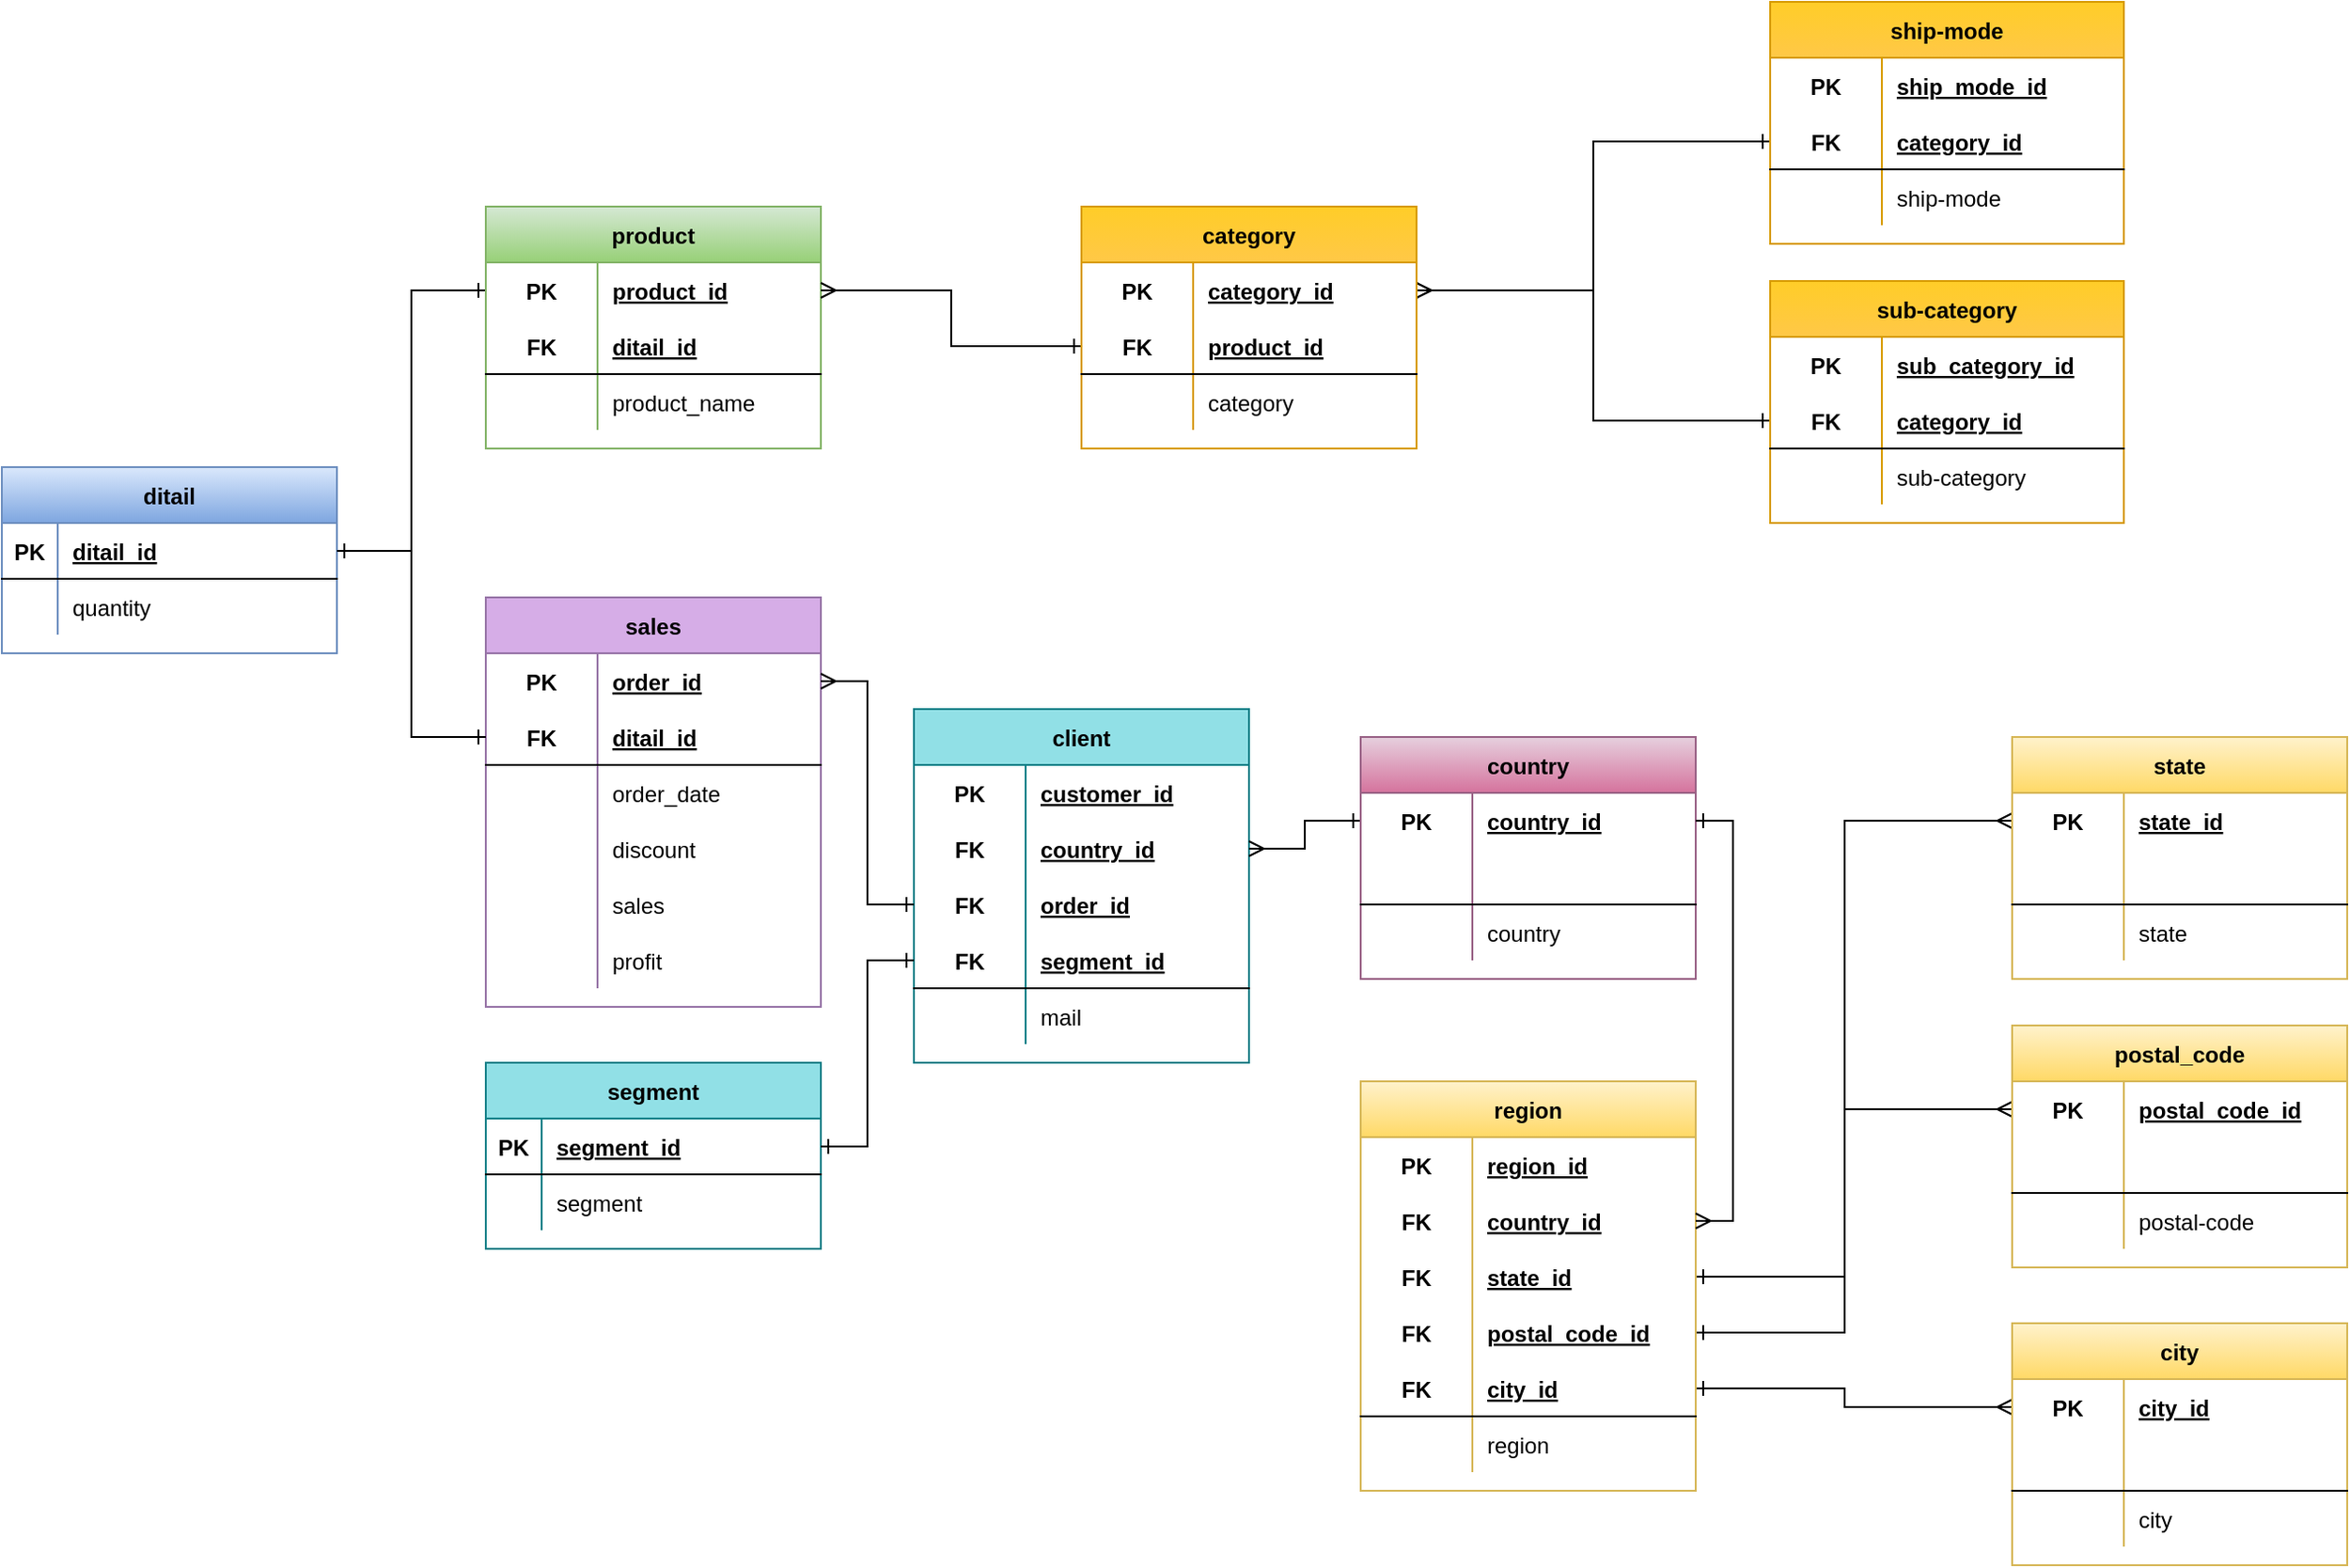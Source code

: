 <mxfile version="20.3.0" type="google"><diagram id="mIzn72QSFB-I_DEP1ll_" name="Diagrama Entidad-Relación - Final - Lucas Márquez"><mxGraphModel grid="1" page="1" gridSize="10" guides="1" tooltips="1" connect="1" arrows="1" fold="1" pageScale="1" pageWidth="827" pageHeight="1169" math="0" shadow="0"><root><mxCell id="0"/><mxCell id="1" parent="0"/><mxCell id="VU_tt0zj8PgSBgcjSAFi-6" value="sales" style="shape=table;startSize=30;container=1;collapsible=1;childLayout=tableLayout;fixedRows=1;rowLines=0;fontStyle=1;align=center;resizeLast=1;fillColor=#D6ADE7;strokeColor=#9673a6;" vertex="1" parent="1"><mxGeometry x="270" y="320" width="180" height="220" as="geometry"/></mxCell><mxCell id="VU_tt0zj8PgSBgcjSAFi-7" value="" style="shape=tableRow;horizontal=0;startSize=0;swimlaneHead=0;swimlaneBody=0;fillColor=none;collapsible=0;dropTarget=0;points=[[0,0.5],[1,0.5]];portConstraint=eastwest;top=0;left=0;right=0;bottom=0;" vertex="1" parent="VU_tt0zj8PgSBgcjSAFi-6"><mxGeometry y="30" width="180" height="30" as="geometry"/></mxCell><mxCell id="VU_tt0zj8PgSBgcjSAFi-8" value="PK" style="shape=partialRectangle;connectable=0;fillColor=none;top=0;left=0;bottom=0;right=0;fontStyle=1;overflow=hidden;" vertex="1" parent="VU_tt0zj8PgSBgcjSAFi-7"><mxGeometry width="60" height="30" as="geometry"><mxRectangle width="60" height="30" as="alternateBounds"/></mxGeometry></mxCell><mxCell id="VU_tt0zj8PgSBgcjSAFi-9" value="order_id" style="shape=partialRectangle;connectable=0;fillColor=none;top=0;left=0;bottom=0;right=0;align=left;spacingLeft=6;fontStyle=5;overflow=hidden;" vertex="1" parent="VU_tt0zj8PgSBgcjSAFi-7"><mxGeometry x="60" width="120" height="30" as="geometry"><mxRectangle width="120" height="30" as="alternateBounds"/></mxGeometry></mxCell><mxCell id="VU_tt0zj8PgSBgcjSAFi-10" value="" style="shape=tableRow;horizontal=0;startSize=0;swimlaneHead=0;swimlaneBody=0;fillColor=none;collapsible=0;dropTarget=0;points=[[0,0.5],[1,0.5]];portConstraint=eastwest;top=0;left=0;right=0;bottom=1;" vertex="1" parent="VU_tt0zj8PgSBgcjSAFi-6"><mxGeometry y="60" width="180" height="30" as="geometry"/></mxCell><mxCell id="VU_tt0zj8PgSBgcjSAFi-11" value="FK" style="shape=partialRectangle;connectable=0;fillColor=none;top=0;left=0;bottom=0;right=0;fontStyle=1;overflow=hidden;" vertex="1" parent="VU_tt0zj8PgSBgcjSAFi-10"><mxGeometry width="60" height="30" as="geometry"><mxRectangle width="60" height="30" as="alternateBounds"/></mxGeometry></mxCell><mxCell id="VU_tt0zj8PgSBgcjSAFi-12" value="ditail_id" style="shape=partialRectangle;connectable=0;fillColor=none;top=0;left=0;bottom=0;right=0;align=left;spacingLeft=6;fontStyle=5;overflow=hidden;" vertex="1" parent="VU_tt0zj8PgSBgcjSAFi-10"><mxGeometry x="60" width="120" height="30" as="geometry"><mxRectangle width="120" height="30" as="alternateBounds"/></mxGeometry></mxCell><mxCell id="VU_tt0zj8PgSBgcjSAFi-13" value="" style="shape=tableRow;horizontal=0;startSize=0;swimlaneHead=0;swimlaneBody=0;fillColor=none;collapsible=0;dropTarget=0;points=[[0,0.5],[1,0.5]];portConstraint=eastwest;top=0;left=0;right=0;bottom=0;" vertex="1" parent="VU_tt0zj8PgSBgcjSAFi-6"><mxGeometry y="90" width="180" height="30" as="geometry"/></mxCell><mxCell id="VU_tt0zj8PgSBgcjSAFi-14" value="" style="shape=partialRectangle;connectable=0;fillColor=none;top=0;left=0;bottom=0;right=0;editable=1;overflow=hidden;" vertex="1" parent="VU_tt0zj8PgSBgcjSAFi-13"><mxGeometry width="60" height="30" as="geometry"><mxRectangle width="60" height="30" as="alternateBounds"/></mxGeometry></mxCell><mxCell id="VU_tt0zj8PgSBgcjSAFi-15" value="order_date" style="shape=partialRectangle;connectable=0;fillColor=none;top=0;left=0;bottom=0;right=0;align=left;spacingLeft=6;overflow=hidden;" vertex="1" parent="VU_tt0zj8PgSBgcjSAFi-13"><mxGeometry x="60" width="120" height="30" as="geometry"><mxRectangle width="120" height="30" as="alternateBounds"/></mxGeometry></mxCell><mxCell id="VU_tt0zj8PgSBgcjSAFi-16" value="" style="shape=tableRow;horizontal=0;startSize=0;swimlaneHead=0;swimlaneBody=0;fillColor=none;collapsible=0;dropTarget=0;points=[[0,0.5],[1,0.5]];portConstraint=eastwest;top=0;left=0;right=0;bottom=0;" vertex="1" parent="VU_tt0zj8PgSBgcjSAFi-6"><mxGeometry y="120" width="180" height="30" as="geometry"/></mxCell><mxCell id="VU_tt0zj8PgSBgcjSAFi-17" value="" style="shape=partialRectangle;connectable=0;fillColor=none;top=0;left=0;bottom=0;right=0;editable=1;overflow=hidden;" vertex="1" parent="VU_tt0zj8PgSBgcjSAFi-16"><mxGeometry width="60" height="30" as="geometry"><mxRectangle width="60" height="30" as="alternateBounds"/></mxGeometry></mxCell><mxCell id="VU_tt0zj8PgSBgcjSAFi-18" value="discount" style="shape=partialRectangle;connectable=0;fillColor=none;top=0;left=0;bottom=0;right=0;align=left;spacingLeft=6;overflow=hidden;" vertex="1" parent="VU_tt0zj8PgSBgcjSAFi-16"><mxGeometry x="60" width="120" height="30" as="geometry"><mxRectangle width="120" height="30" as="alternateBounds"/></mxGeometry></mxCell><mxCell id="VU_tt0zj8PgSBgcjSAFi-176" style="shape=tableRow;horizontal=0;startSize=0;swimlaneHead=0;swimlaneBody=0;fillColor=none;collapsible=0;dropTarget=0;points=[[0,0.5],[1,0.5]];portConstraint=eastwest;top=0;left=0;right=0;bottom=0;" vertex="1" parent="VU_tt0zj8PgSBgcjSAFi-6"><mxGeometry y="150" width="180" height="30" as="geometry"/></mxCell><mxCell id="VU_tt0zj8PgSBgcjSAFi-177" style="shape=partialRectangle;connectable=0;fillColor=none;top=0;left=0;bottom=0;right=0;editable=1;overflow=hidden;" vertex="1" parent="VU_tt0zj8PgSBgcjSAFi-176"><mxGeometry width="60" height="30" as="geometry"><mxRectangle width="60" height="30" as="alternateBounds"/></mxGeometry></mxCell><mxCell id="VU_tt0zj8PgSBgcjSAFi-178" value="sales" style="shape=partialRectangle;connectable=0;fillColor=none;top=0;left=0;bottom=0;right=0;align=left;spacingLeft=6;overflow=hidden;" vertex="1" parent="VU_tt0zj8PgSBgcjSAFi-176"><mxGeometry x="60" width="120" height="30" as="geometry"><mxRectangle width="120" height="30" as="alternateBounds"/></mxGeometry></mxCell><mxCell id="VU_tt0zj8PgSBgcjSAFi-179" style="shape=tableRow;horizontal=0;startSize=0;swimlaneHead=0;swimlaneBody=0;fillColor=none;collapsible=0;dropTarget=0;points=[[0,0.5],[1,0.5]];portConstraint=eastwest;top=0;left=0;right=0;bottom=0;" vertex="1" parent="VU_tt0zj8PgSBgcjSAFi-6"><mxGeometry y="180" width="180" height="30" as="geometry"/></mxCell><mxCell id="VU_tt0zj8PgSBgcjSAFi-180" style="shape=partialRectangle;connectable=0;fillColor=none;top=0;left=0;bottom=0;right=0;editable=1;overflow=hidden;" vertex="1" parent="VU_tt0zj8PgSBgcjSAFi-179"><mxGeometry width="60" height="30" as="geometry"><mxRectangle width="60" height="30" as="alternateBounds"/></mxGeometry></mxCell><mxCell id="VU_tt0zj8PgSBgcjSAFi-181" value="profit" style="shape=partialRectangle;connectable=0;fillColor=none;top=0;left=0;bottom=0;right=0;align=left;spacingLeft=6;overflow=hidden;" vertex="1" parent="VU_tt0zj8PgSBgcjSAFi-179"><mxGeometry x="60" width="120" height="30" as="geometry"><mxRectangle width="120" height="30" as="alternateBounds"/></mxGeometry></mxCell><mxCell id="VU_tt0zj8PgSBgcjSAFi-19" value="client" style="shape=table;startSize=30;container=1;collapsible=1;childLayout=tableLayout;fixedRows=1;rowLines=0;fontStyle=1;align=center;resizeLast=1;fillColor=#91E0E6;strokeColor=#0e8088;" vertex="1" parent="1"><mxGeometry x="500" y="380" width="180" height="190" as="geometry"/></mxCell><mxCell id="VU_tt0zj8PgSBgcjSAFi-20" value="" style="shape=tableRow;horizontal=0;startSize=0;swimlaneHead=0;swimlaneBody=0;fillColor=none;collapsible=0;dropTarget=0;points=[[0,0.5],[1,0.5]];portConstraint=eastwest;top=0;left=0;right=0;bottom=0;" vertex="1" parent="VU_tt0zj8PgSBgcjSAFi-19"><mxGeometry y="30" width="180" height="30" as="geometry"/></mxCell><mxCell id="VU_tt0zj8PgSBgcjSAFi-21" value="PK" style="shape=partialRectangle;connectable=0;fillColor=none;top=0;left=0;bottom=0;right=0;fontStyle=1;overflow=hidden;" vertex="1" parent="VU_tt0zj8PgSBgcjSAFi-20"><mxGeometry width="60" height="30" as="geometry"><mxRectangle width="60" height="30" as="alternateBounds"/></mxGeometry></mxCell><mxCell id="VU_tt0zj8PgSBgcjSAFi-22" value="customer_id" style="shape=partialRectangle;connectable=0;fillColor=none;top=0;left=0;bottom=0;right=0;align=left;spacingLeft=6;fontStyle=5;overflow=hidden;" vertex="1" parent="VU_tt0zj8PgSBgcjSAFi-20"><mxGeometry x="60" width="120" height="30" as="geometry"><mxRectangle width="120" height="30" as="alternateBounds"/></mxGeometry></mxCell><mxCell id="xEIqyIHyEvXs3g8BBTCL-25" style="shape=tableRow;horizontal=0;startSize=0;swimlaneHead=0;swimlaneBody=0;fillColor=none;collapsible=0;dropTarget=0;points=[[0,0.5],[1,0.5]];portConstraint=eastwest;top=0;left=0;right=0;bottom=0;" vertex="1" parent="VU_tt0zj8PgSBgcjSAFi-19"><mxGeometry y="60" width="180" height="30" as="geometry"/></mxCell><mxCell id="xEIqyIHyEvXs3g8BBTCL-26" value="FK" style="shape=partialRectangle;connectable=0;fillColor=none;top=0;left=0;bottom=0;right=0;fontStyle=1;overflow=hidden;" vertex="1" parent="xEIqyIHyEvXs3g8BBTCL-25"><mxGeometry width="60" height="30" as="geometry"><mxRectangle width="60" height="30" as="alternateBounds"/></mxGeometry></mxCell><mxCell id="xEIqyIHyEvXs3g8BBTCL-27" value="country_id" style="shape=partialRectangle;connectable=0;fillColor=none;top=0;left=0;bottom=0;right=0;align=left;spacingLeft=6;fontStyle=5;overflow=hidden;" vertex="1" parent="xEIqyIHyEvXs3g8BBTCL-25"><mxGeometry x="60" width="120" height="30" as="geometry"><mxRectangle width="120" height="30" as="alternateBounds"/></mxGeometry></mxCell><mxCell id="oyBiZ0jqE-eT7juvi7Py-24" style="shape=tableRow;horizontal=0;startSize=0;swimlaneHead=0;swimlaneBody=0;fillColor=none;collapsible=0;dropTarget=0;points=[[0,0.5],[1,0.5]];portConstraint=eastwest;top=0;left=0;right=0;bottom=0;" vertex="1" parent="VU_tt0zj8PgSBgcjSAFi-19"><mxGeometry y="90" width="180" height="30" as="geometry"/></mxCell><mxCell id="oyBiZ0jqE-eT7juvi7Py-25" value="FK" style="shape=partialRectangle;connectable=0;fillColor=none;top=0;left=0;bottom=0;right=0;fontStyle=1;overflow=hidden;" vertex="1" parent="oyBiZ0jqE-eT7juvi7Py-24"><mxGeometry width="60" height="30" as="geometry"><mxRectangle width="60" height="30" as="alternateBounds"/></mxGeometry></mxCell><mxCell id="oyBiZ0jqE-eT7juvi7Py-26" value="order_id" style="shape=partialRectangle;connectable=0;fillColor=none;top=0;left=0;bottom=0;right=0;align=left;spacingLeft=6;fontStyle=5;overflow=hidden;" vertex="1" parent="oyBiZ0jqE-eT7juvi7Py-24"><mxGeometry x="60" width="120" height="30" as="geometry"><mxRectangle width="120" height="30" as="alternateBounds"/></mxGeometry></mxCell><mxCell id="VU_tt0zj8PgSBgcjSAFi-23" value="" style="shape=tableRow;horizontal=0;startSize=0;swimlaneHead=0;swimlaneBody=0;fillColor=none;collapsible=0;dropTarget=0;points=[[0,0.5],[1,0.5]];portConstraint=eastwest;top=0;left=0;right=0;bottom=1;" vertex="1" parent="VU_tt0zj8PgSBgcjSAFi-19"><mxGeometry y="120" width="180" height="30" as="geometry"/></mxCell><mxCell id="VU_tt0zj8PgSBgcjSAFi-24" value="FK" style="shape=partialRectangle;connectable=0;fillColor=none;top=0;left=0;bottom=0;right=0;fontStyle=1;overflow=hidden;" vertex="1" parent="VU_tt0zj8PgSBgcjSAFi-23"><mxGeometry width="60" height="30" as="geometry"><mxRectangle width="60" height="30" as="alternateBounds"/></mxGeometry></mxCell><mxCell id="VU_tt0zj8PgSBgcjSAFi-25" value="segment_id" style="shape=partialRectangle;connectable=0;fillColor=none;top=0;left=0;bottom=0;right=0;align=left;spacingLeft=6;fontStyle=5;overflow=hidden;" vertex="1" parent="VU_tt0zj8PgSBgcjSAFi-23"><mxGeometry x="60" width="120" height="30" as="geometry"><mxRectangle width="120" height="30" as="alternateBounds"/></mxGeometry></mxCell><mxCell id="VU_tt0zj8PgSBgcjSAFi-26" value="" style="shape=tableRow;horizontal=0;startSize=0;swimlaneHead=0;swimlaneBody=0;fillColor=none;collapsible=0;dropTarget=0;points=[[0,0.5],[1,0.5]];portConstraint=eastwest;top=0;left=0;right=0;bottom=0;" vertex="1" parent="VU_tt0zj8PgSBgcjSAFi-19"><mxGeometry y="150" width="180" height="30" as="geometry"/></mxCell><mxCell id="VU_tt0zj8PgSBgcjSAFi-27" value="" style="shape=partialRectangle;connectable=0;fillColor=none;top=0;left=0;bottom=0;right=0;editable=1;overflow=hidden;" vertex="1" parent="VU_tt0zj8PgSBgcjSAFi-26"><mxGeometry width="60" height="30" as="geometry"><mxRectangle width="60" height="30" as="alternateBounds"/></mxGeometry></mxCell><mxCell id="VU_tt0zj8PgSBgcjSAFi-28" value="mail" style="shape=partialRectangle;connectable=0;fillColor=none;top=0;left=0;bottom=0;right=0;align=left;spacingLeft=6;overflow=hidden;" vertex="1" parent="VU_tt0zj8PgSBgcjSAFi-26"><mxGeometry x="60" width="120" height="30" as="geometry"><mxRectangle width="120" height="30" as="alternateBounds"/></mxGeometry></mxCell><mxCell id="VU_tt0zj8PgSBgcjSAFi-198" style="edgeStyle=orthogonalEdgeStyle;rounded=0;orthogonalLoop=1;jettySize=auto;html=1;startArrow=ERone;startFill=0;endArrow=ERone;endFill=0;exitX=0;exitY=0.5;exitDx=0;exitDy=0;entryX=1;entryY=0.5;entryDx=0;entryDy=0;" edge="1" parent="1" source="VU_tt0zj8PgSBgcjSAFi-72" target="MrGckBFg0y3Oi9oTqxeP-3"><mxGeometry relative="1" as="geometry"><mxPoint x="200" y="285" as="targetPoint"/></mxGeometry></mxCell><mxCell id="VU_tt0zj8PgSBgcjSAFi-71" value="product" style="shape=table;startSize=30;container=1;collapsible=1;childLayout=tableLayout;fixedRows=1;rowLines=0;fontStyle=1;align=center;resizeLast=1;fillColor=#d5e8d4;strokeColor=#82b366;gradientColor=#97d077;" vertex="1" parent="1"><mxGeometry x="270" y="110" width="180" height="130" as="geometry"/></mxCell><mxCell id="VU_tt0zj8PgSBgcjSAFi-72" value="" style="shape=tableRow;horizontal=0;startSize=0;swimlaneHead=0;swimlaneBody=0;fillColor=none;collapsible=0;dropTarget=0;points=[[0,0.5],[1,0.5]];portConstraint=eastwest;top=0;left=0;right=0;bottom=0;" vertex="1" parent="VU_tt0zj8PgSBgcjSAFi-71"><mxGeometry y="30" width="180" height="30" as="geometry"/></mxCell><mxCell id="VU_tt0zj8PgSBgcjSAFi-73" value="PK" style="shape=partialRectangle;connectable=0;fillColor=none;top=0;left=0;bottom=0;right=0;fontStyle=1;overflow=hidden;" vertex="1" parent="VU_tt0zj8PgSBgcjSAFi-72"><mxGeometry width="60" height="30" as="geometry"><mxRectangle width="60" height="30" as="alternateBounds"/></mxGeometry></mxCell><mxCell id="VU_tt0zj8PgSBgcjSAFi-74" value="product_id" style="shape=partialRectangle;connectable=0;fillColor=none;top=0;left=0;bottom=0;right=0;align=left;spacingLeft=6;fontStyle=5;overflow=hidden;" vertex="1" parent="VU_tt0zj8PgSBgcjSAFi-72"><mxGeometry x="60" width="120" height="30" as="geometry"><mxRectangle width="120" height="30" as="alternateBounds"/></mxGeometry></mxCell><mxCell id="VU_tt0zj8PgSBgcjSAFi-75" value="" style="shape=tableRow;horizontal=0;startSize=0;swimlaneHead=0;swimlaneBody=0;fillColor=none;collapsible=0;dropTarget=0;points=[[0,0.5],[1,0.5]];portConstraint=eastwest;top=0;left=0;right=0;bottom=1;" vertex="1" parent="VU_tt0zj8PgSBgcjSAFi-71"><mxGeometry y="60" width="180" height="30" as="geometry"/></mxCell><mxCell id="VU_tt0zj8PgSBgcjSAFi-76" value="FK" style="shape=partialRectangle;connectable=0;fillColor=none;top=0;left=0;bottom=0;right=0;fontStyle=1;overflow=hidden;" vertex="1" parent="VU_tt0zj8PgSBgcjSAFi-75"><mxGeometry width="60" height="30" as="geometry"><mxRectangle width="60" height="30" as="alternateBounds"/></mxGeometry></mxCell><mxCell id="VU_tt0zj8PgSBgcjSAFi-77" value="ditail_id" style="shape=partialRectangle;connectable=0;fillColor=none;top=0;left=0;bottom=0;right=0;align=left;spacingLeft=6;fontStyle=5;overflow=hidden;" vertex="1" parent="VU_tt0zj8PgSBgcjSAFi-75"><mxGeometry x="60" width="120" height="30" as="geometry"><mxRectangle width="120" height="30" as="alternateBounds"/></mxGeometry></mxCell><mxCell id="VU_tt0zj8PgSBgcjSAFi-78" value="" style="shape=tableRow;horizontal=0;startSize=0;swimlaneHead=0;swimlaneBody=0;fillColor=none;collapsible=0;dropTarget=0;points=[[0,0.5],[1,0.5]];portConstraint=eastwest;top=0;left=0;right=0;bottom=0;" vertex="1" parent="VU_tt0zj8PgSBgcjSAFi-71"><mxGeometry y="90" width="180" height="30" as="geometry"/></mxCell><mxCell id="VU_tt0zj8PgSBgcjSAFi-79" value="" style="shape=partialRectangle;connectable=0;fillColor=none;top=0;left=0;bottom=0;right=0;editable=1;overflow=hidden;" vertex="1" parent="VU_tt0zj8PgSBgcjSAFi-78"><mxGeometry width="60" height="30" as="geometry"><mxRectangle width="60" height="30" as="alternateBounds"/></mxGeometry></mxCell><mxCell id="VU_tt0zj8PgSBgcjSAFi-80" value="product_name" style="shape=partialRectangle;connectable=0;fillColor=none;top=0;left=0;bottom=0;right=0;align=left;spacingLeft=6;overflow=hidden;" vertex="1" parent="VU_tt0zj8PgSBgcjSAFi-78"><mxGeometry x="60" width="120" height="30" as="geometry"><mxRectangle width="120" height="30" as="alternateBounds"/></mxGeometry></mxCell><mxCell id="VU_tt0zj8PgSBgcjSAFi-199" style="edgeStyle=orthogonalEdgeStyle;rounded=0;orthogonalLoop=1;jettySize=auto;html=1;startArrow=ERone;startFill=0;endArrow=ERmany;endFill=0;exitX=0;exitY=0.5;exitDx=0;exitDy=0;entryX=1;entryY=0.5;entryDx=0;entryDy=0;" edge="1" parent="1" source="_aTbxDo0gXw2IyiF0GpH-42" target="VU_tt0zj8PgSBgcjSAFi-72"><mxGeometry relative="1" as="geometry"><mxPoint x="430" y="135" as="sourcePoint"/><mxPoint x="490" y="70" as="targetPoint"/></mxGeometry></mxCell><mxCell id="VU_tt0zj8PgSBgcjSAFi-200" style="edgeStyle=orthogonalEdgeStyle;rounded=0;orthogonalLoop=1;jettySize=auto;html=1;entryX=1.008;entryY=0.733;entryDx=0;entryDy=0;entryPerimeter=0;startArrow=ERmany;startFill=0;endArrow=ERone;endFill=0;" edge="1" parent="1" source="VU_tt0zj8PgSBgcjSAFi-7"><mxGeometry relative="1" as="geometry"/></mxCell><mxCell id="VU_tt0zj8PgSBgcjSAFi-201" style="edgeStyle=orthogonalEdgeStyle;rounded=0;orthogonalLoop=1;jettySize=auto;html=1;startArrow=ERmany;startFill=0;endArrow=ERone;endFill=0;exitX=1;exitY=0.5;exitDx=0;exitDy=0;entryX=0;entryY=0.5;entryDx=0;entryDy=0;" edge="1" parent="1" source="VU_tt0zj8PgSBgcjSAFi-7" target="oyBiZ0jqE-eT7juvi7Py-24"><mxGeometry relative="1" as="geometry"><mxPoint x="530" y="470" as="targetPoint"/></mxGeometry></mxCell><mxCell id="VU_tt0zj8PgSBgcjSAFi-202" style="edgeStyle=orthogonalEdgeStyle;rounded=0;orthogonalLoop=1;jettySize=auto;html=1;startArrow=ERmany;startFill=0;endArrow=ERone;endFill=0;exitX=1;exitY=0.5;exitDx=0;exitDy=0;entryX=0;entryY=0.5;entryDx=0;entryDy=0;" edge="1" parent="1" source="xEIqyIHyEvXs3g8BBTCL-25" target="MrGckBFg0y3Oi9oTqxeP-12"><mxGeometry relative="1" as="geometry"><mxPoint x="780" y="510" as="targetPoint"/></mxGeometry></mxCell><mxCell id="oyBiZ0jqE-eT7juvi7Py-2" value="segment" style="shape=table;startSize=30;container=1;collapsible=1;childLayout=tableLayout;fixedRows=1;rowLines=0;fontStyle=1;align=center;resizeLast=1;fillColor=#91E0E6;strokeColor=#0e8088;" vertex="1" parent="1"><mxGeometry x="270" y="570" width="180" height="100" as="geometry"/></mxCell><mxCell id="oyBiZ0jqE-eT7juvi7Py-3" value="" style="shape=tableRow;horizontal=0;startSize=0;swimlaneHead=0;swimlaneBody=0;fillColor=none;collapsible=0;dropTarget=0;points=[[0,0.5],[1,0.5]];portConstraint=eastwest;top=0;left=0;right=0;bottom=1;" vertex="1" parent="oyBiZ0jqE-eT7juvi7Py-2"><mxGeometry y="30" width="180" height="30" as="geometry"/></mxCell><mxCell id="oyBiZ0jqE-eT7juvi7Py-4" value="PK" style="shape=partialRectangle;connectable=0;fillColor=none;top=0;left=0;bottom=0;right=0;fontStyle=1;overflow=hidden;" vertex="1" parent="oyBiZ0jqE-eT7juvi7Py-3"><mxGeometry width="30" height="30" as="geometry"><mxRectangle width="30" height="30" as="alternateBounds"/></mxGeometry></mxCell><mxCell id="oyBiZ0jqE-eT7juvi7Py-5" value="segment_id" style="shape=partialRectangle;connectable=0;fillColor=none;top=0;left=0;bottom=0;right=0;align=left;spacingLeft=6;fontStyle=5;overflow=hidden;" vertex="1" parent="oyBiZ0jqE-eT7juvi7Py-3"><mxGeometry x="30" width="150" height="30" as="geometry"><mxRectangle width="150" height="30" as="alternateBounds"/></mxGeometry></mxCell><mxCell id="oyBiZ0jqE-eT7juvi7Py-6" value="" style="shape=tableRow;horizontal=0;startSize=0;swimlaneHead=0;swimlaneBody=0;fillColor=none;collapsible=0;dropTarget=0;points=[[0,0.5],[1,0.5]];portConstraint=eastwest;top=0;left=0;right=0;bottom=0;" vertex="1" parent="oyBiZ0jqE-eT7juvi7Py-2"><mxGeometry y="60" width="180" height="30" as="geometry"/></mxCell><mxCell id="oyBiZ0jqE-eT7juvi7Py-7" value="" style="shape=partialRectangle;connectable=0;fillColor=none;top=0;left=0;bottom=0;right=0;editable=1;overflow=hidden;" vertex="1" parent="oyBiZ0jqE-eT7juvi7Py-6"><mxGeometry width="30" height="30" as="geometry"><mxRectangle width="30" height="30" as="alternateBounds"/></mxGeometry></mxCell><mxCell id="oyBiZ0jqE-eT7juvi7Py-8" value="segment" style="shape=partialRectangle;connectable=0;fillColor=none;top=0;left=0;bottom=0;right=0;align=left;spacingLeft=6;overflow=hidden;" vertex="1" parent="oyBiZ0jqE-eT7juvi7Py-6"><mxGeometry x="30" width="150" height="30" as="geometry"><mxRectangle width="150" height="30" as="alternateBounds"/></mxGeometry></mxCell><mxCell id="oyBiZ0jqE-eT7juvi7Py-27" style="edgeStyle=orthogonalEdgeStyle;rounded=0;orthogonalLoop=1;jettySize=auto;html=1;exitX=0;exitY=0.5;exitDx=0;exitDy=0;entryX=1;entryY=0.5;entryDx=0;entryDy=0;endArrow=ERone;endFill=0;startArrow=ERone;startFill=0;" edge="1" parent="1" source="VU_tt0zj8PgSBgcjSAFi-23" target="oyBiZ0jqE-eT7juvi7Py-3"><mxGeometry relative="1" as="geometry"/></mxCell><mxCell id="oyBiZ0jqE-eT7juvi7Py-70" style="edgeStyle=orthogonalEdgeStyle;rounded=0;orthogonalLoop=1;jettySize=auto;html=1;exitX=1;exitY=0.5;exitDx=0;exitDy=0;entryX=0;entryY=0.5;entryDx=0;entryDy=0;startArrow=ERmany;startFill=0;endArrow=ERone;endFill=0;" edge="1" parent="1" source="_aTbxDo0gXw2IyiF0GpH-39" target="_aTbxDo0gXw2IyiF0GpH-32"><mxGeometry relative="1" as="geometry"><mxPoint x="800" y="100" as="sourcePoint"/><mxPoint x="980" y="60" as="targetPoint"/></mxGeometry></mxCell><mxCell id="oyBiZ0jqE-eT7juvi7Py-78" style="edgeStyle=orthogonalEdgeStyle;rounded=0;orthogonalLoop=1;jettySize=auto;html=1;exitX=1;exitY=0.5;exitDx=0;exitDy=0;entryX=0;entryY=0.5;entryDx=0;entryDy=0;startArrow=ERmany;startFill=0;endArrow=ERone;endFill=0;" edge="1" parent="1" source="_aTbxDo0gXw2IyiF0GpH-39" target="_aTbxDo0gXw2IyiF0GpH-22"><mxGeometry relative="1" as="geometry"><mxPoint x="830" y="125" as="sourcePoint"/><mxPoint x="1010" y="180" as="targetPoint"/></mxGeometry></mxCell><mxCell id="2hNDZyfFAiQpchvqxS-o-57" style="edgeStyle=orthogonalEdgeStyle;rounded=0;orthogonalLoop=1;jettySize=auto;html=1;exitX=1;exitY=0.5;exitDx=0;exitDy=0;startArrow=ERone;startFill=0;endArrow=ERmany;endFill=0;entryX=0;entryY=0.5;entryDx=0;entryDy=0;" edge="1" parent="1" source="xEIqyIHyEvXs3g8BBTCL-1" target="MrGckBFg0y3Oi9oTqxeP-32"><mxGeometry relative="1" as="geometry"><mxPoint x="1020" y="525" as="sourcePoint"/><mxPoint x="1040" y="480" as="targetPoint"/><Array as="points"><mxPoint x="1000" y="685"/><mxPoint x="1000" y="440"/></Array></mxGeometry></mxCell><mxCell id="2hNDZyfFAiQpchvqxS-o-58" style="edgeStyle=orthogonalEdgeStyle;rounded=0;orthogonalLoop=1;jettySize=auto;html=1;exitX=1;exitY=0.5;exitDx=0;exitDy=0;entryX=0;entryY=0.5;entryDx=0;entryDy=0;startArrow=ERmany;startFill=0;endArrow=ERone;endFill=0;" edge="1" parent="1"><mxGeometry relative="1" as="geometry"><Array as="points"><mxPoint x="1070" y="555"/><mxPoint x="1070" y="815"/></Array></mxGeometry></mxCell><mxCell id="2hNDZyfFAiQpchvqxS-o-59" style="edgeStyle=orthogonalEdgeStyle;rounded=0;orthogonalLoop=1;jettySize=auto;html=1;exitX=1;exitY=0.5;exitDx=0;exitDy=0;entryX=0;entryY=0.5;entryDx=0;entryDy=0;startArrow=ERone;startFill=0;endArrow=ERmany;endFill=0;" edge="1" parent="1" source="MrGckBFg0y3Oi9oTqxeP-55" target="MrGckBFg0y3Oi9oTqxeP-42"><mxGeometry relative="1" as="geometry"><mxPoint x="1020" y="495" as="sourcePoint"/><mxPoint x="1160" y="465" as="targetPoint"/><Array as="points"><mxPoint x="1000" y="745"/><mxPoint x="1000" y="755"/></Array></mxGeometry></mxCell><mxCell id="2hNDZyfFAiQpchvqxS-o-60" style="edgeStyle=orthogonalEdgeStyle;rounded=0;orthogonalLoop=1;jettySize=auto;html=1;exitX=1;exitY=0.5;exitDx=0;exitDy=0;entryX=0;entryY=0.5;entryDx=0;entryDy=0;startArrow=ERone;startFill=0;endArrow=ERmany;endFill=0;" edge="1" parent="1" source="xEIqyIHyEvXs3g8BBTCL-4" target="MrGckBFg0y3Oi9oTqxeP-22"><mxGeometry relative="1" as="geometry"><Array as="points"><mxPoint x="1000" y="715"/><mxPoint x="1000" y="595"/></Array><mxPoint x="1020" y="465" as="sourcePoint"/><mxPoint x="1160" y="335" as="targetPoint"/></mxGeometry></mxCell><mxCell id="_aTbxDo0gXw2IyiF0GpH-18" value="sub-category" style="shape=table;startSize=30;container=1;collapsible=1;childLayout=tableLayout;fixedRows=1;rowLines=0;fontStyle=1;align=center;resizeLast=1;fillColor=#ffcd28;strokeColor=#d79b00;gradientColor=#FFC847;" vertex="1" parent="1"><mxGeometry x="960" y="150" width="190" height="130" as="geometry"/></mxCell><mxCell id="_aTbxDo0gXw2IyiF0GpH-19" value="" style="shape=tableRow;horizontal=0;startSize=0;swimlaneHead=0;swimlaneBody=0;fillColor=none;collapsible=0;dropTarget=0;points=[[0,0.5],[1,0.5]];portConstraint=eastwest;top=0;left=0;right=0;bottom=0;" vertex="1" parent="_aTbxDo0gXw2IyiF0GpH-18"><mxGeometry y="30" width="190" height="30" as="geometry"/></mxCell><mxCell id="_aTbxDo0gXw2IyiF0GpH-20" value="PK" style="shape=partialRectangle;connectable=0;fillColor=none;top=0;left=0;bottom=0;right=0;fontStyle=1;overflow=hidden;" vertex="1" parent="_aTbxDo0gXw2IyiF0GpH-19"><mxGeometry width="60" height="30" as="geometry"><mxRectangle width="60" height="30" as="alternateBounds"/></mxGeometry></mxCell><mxCell id="_aTbxDo0gXw2IyiF0GpH-21" value="sub_category_id" style="shape=partialRectangle;connectable=0;fillColor=none;top=0;left=0;bottom=0;right=0;align=left;spacingLeft=6;fontStyle=5;overflow=hidden;" vertex="1" parent="_aTbxDo0gXw2IyiF0GpH-19"><mxGeometry x="60" width="130" height="30" as="geometry"><mxRectangle width="130" height="30" as="alternateBounds"/></mxGeometry></mxCell><mxCell id="_aTbxDo0gXw2IyiF0GpH-22" value="" style="shape=tableRow;horizontal=0;startSize=0;swimlaneHead=0;swimlaneBody=0;fillColor=none;collapsible=0;dropTarget=0;points=[[0,0.5],[1,0.5]];portConstraint=eastwest;top=0;left=0;right=0;bottom=1;" vertex="1" parent="_aTbxDo0gXw2IyiF0GpH-18"><mxGeometry y="60" width="190" height="30" as="geometry"/></mxCell><mxCell id="_aTbxDo0gXw2IyiF0GpH-23" value="FK" style="shape=partialRectangle;connectable=0;fillColor=none;top=0;left=0;bottom=0;right=0;fontStyle=1;overflow=hidden;" vertex="1" parent="_aTbxDo0gXw2IyiF0GpH-22"><mxGeometry width="60" height="30" as="geometry"><mxRectangle width="60" height="30" as="alternateBounds"/></mxGeometry></mxCell><mxCell id="_aTbxDo0gXw2IyiF0GpH-24" value="category_id" style="shape=partialRectangle;connectable=0;fillColor=none;top=0;left=0;bottom=0;right=0;align=left;spacingLeft=6;fontStyle=5;overflow=hidden;" vertex="1" parent="_aTbxDo0gXw2IyiF0GpH-22"><mxGeometry x="60" width="130" height="30" as="geometry"><mxRectangle width="130" height="30" as="alternateBounds"/></mxGeometry></mxCell><mxCell id="_aTbxDo0gXw2IyiF0GpH-25" value="" style="shape=tableRow;horizontal=0;startSize=0;swimlaneHead=0;swimlaneBody=0;fillColor=none;collapsible=0;dropTarget=0;points=[[0,0.5],[1,0.5]];portConstraint=eastwest;top=0;left=0;right=0;bottom=0;" vertex="1" parent="_aTbxDo0gXw2IyiF0GpH-18"><mxGeometry y="90" width="190" height="30" as="geometry"/></mxCell><mxCell id="_aTbxDo0gXw2IyiF0GpH-26" value="" style="shape=partialRectangle;connectable=0;fillColor=none;top=0;left=0;bottom=0;right=0;editable=1;overflow=hidden;" vertex="1" parent="_aTbxDo0gXw2IyiF0GpH-25"><mxGeometry width="60" height="30" as="geometry"><mxRectangle width="60" height="30" as="alternateBounds"/></mxGeometry></mxCell><mxCell id="_aTbxDo0gXw2IyiF0GpH-27" value="sub-category" style="shape=partialRectangle;connectable=0;fillColor=none;top=0;left=0;bottom=0;right=0;align=left;spacingLeft=6;overflow=hidden;" vertex="1" parent="_aTbxDo0gXw2IyiF0GpH-25"><mxGeometry x="60" width="130" height="30" as="geometry"><mxRectangle width="130" height="30" as="alternateBounds"/></mxGeometry></mxCell><mxCell id="_aTbxDo0gXw2IyiF0GpH-28" value="ship-mode" style="shape=table;startSize=30;container=1;collapsible=1;childLayout=tableLayout;fixedRows=1;rowLines=0;fontStyle=1;align=center;resizeLast=1;fillColor=#ffcd28;strokeColor=#d79b00;gradientColor=#FFC847;" vertex="1" parent="1"><mxGeometry x="960" width="190" height="130" as="geometry"/></mxCell><mxCell id="_aTbxDo0gXw2IyiF0GpH-29" value="" style="shape=tableRow;horizontal=0;startSize=0;swimlaneHead=0;swimlaneBody=0;fillColor=none;collapsible=0;dropTarget=0;points=[[0,0.5],[1,0.5]];portConstraint=eastwest;top=0;left=0;right=0;bottom=0;" vertex="1" parent="_aTbxDo0gXw2IyiF0GpH-28"><mxGeometry y="30" width="190" height="30" as="geometry"/></mxCell><mxCell id="_aTbxDo0gXw2IyiF0GpH-30" value="PK" style="shape=partialRectangle;connectable=0;fillColor=none;top=0;left=0;bottom=0;right=0;fontStyle=1;overflow=hidden;" vertex="1" parent="_aTbxDo0gXw2IyiF0GpH-29"><mxGeometry width="60" height="30" as="geometry"><mxRectangle width="60" height="30" as="alternateBounds"/></mxGeometry></mxCell><mxCell id="_aTbxDo0gXw2IyiF0GpH-31" value="ship_mode_id" style="shape=partialRectangle;connectable=0;fillColor=none;top=0;left=0;bottom=0;right=0;align=left;spacingLeft=6;fontStyle=5;overflow=hidden;" vertex="1" parent="_aTbxDo0gXw2IyiF0GpH-29"><mxGeometry x="60" width="130" height="30" as="geometry"><mxRectangle width="130" height="30" as="alternateBounds"/></mxGeometry></mxCell><mxCell id="_aTbxDo0gXw2IyiF0GpH-32" value="" style="shape=tableRow;horizontal=0;startSize=0;swimlaneHead=0;swimlaneBody=0;fillColor=none;collapsible=0;dropTarget=0;points=[[0,0.5],[1,0.5]];portConstraint=eastwest;top=0;left=0;right=0;bottom=1;" vertex="1" parent="_aTbxDo0gXw2IyiF0GpH-28"><mxGeometry y="60" width="190" height="30" as="geometry"/></mxCell><mxCell id="_aTbxDo0gXw2IyiF0GpH-33" value="FK" style="shape=partialRectangle;connectable=0;fillColor=none;top=0;left=0;bottom=0;right=0;fontStyle=1;overflow=hidden;" vertex="1" parent="_aTbxDo0gXw2IyiF0GpH-32"><mxGeometry width="60" height="30" as="geometry"><mxRectangle width="60" height="30" as="alternateBounds"/></mxGeometry></mxCell><mxCell id="_aTbxDo0gXw2IyiF0GpH-34" value="category_id" style="shape=partialRectangle;connectable=0;fillColor=none;top=0;left=0;bottom=0;right=0;align=left;spacingLeft=6;fontStyle=5;overflow=hidden;" vertex="1" parent="_aTbxDo0gXw2IyiF0GpH-32"><mxGeometry x="60" width="130" height="30" as="geometry"><mxRectangle width="130" height="30" as="alternateBounds"/></mxGeometry></mxCell><mxCell id="_aTbxDo0gXw2IyiF0GpH-35" value="" style="shape=tableRow;horizontal=0;startSize=0;swimlaneHead=0;swimlaneBody=0;fillColor=none;collapsible=0;dropTarget=0;points=[[0,0.5],[1,0.5]];portConstraint=eastwest;top=0;left=0;right=0;bottom=0;" vertex="1" parent="_aTbxDo0gXw2IyiF0GpH-28"><mxGeometry y="90" width="190" height="30" as="geometry"/></mxCell><mxCell id="_aTbxDo0gXw2IyiF0GpH-36" value="" style="shape=partialRectangle;connectable=0;fillColor=none;top=0;left=0;bottom=0;right=0;editable=1;overflow=hidden;" vertex="1" parent="_aTbxDo0gXw2IyiF0GpH-35"><mxGeometry width="60" height="30" as="geometry"><mxRectangle width="60" height="30" as="alternateBounds"/></mxGeometry></mxCell><mxCell id="_aTbxDo0gXw2IyiF0GpH-37" value="ship-mode" style="shape=partialRectangle;connectable=0;fillColor=none;top=0;left=0;bottom=0;right=0;align=left;spacingLeft=6;overflow=hidden;" vertex="1" parent="_aTbxDo0gXw2IyiF0GpH-35"><mxGeometry x="60" width="130" height="30" as="geometry"><mxRectangle width="130" height="30" as="alternateBounds"/></mxGeometry></mxCell><mxCell id="_aTbxDo0gXw2IyiF0GpH-38" value="category" style="shape=table;startSize=30;container=1;collapsible=1;childLayout=tableLayout;fixedRows=1;rowLines=0;fontStyle=1;align=center;resizeLast=1;fillColor=#ffcd28;strokeColor=#d79b00;gradientColor=#FFC847;" vertex="1" parent="1"><mxGeometry x="590" y="110" width="180" height="130" as="geometry"/></mxCell><mxCell id="_aTbxDo0gXw2IyiF0GpH-39" value="" style="shape=tableRow;horizontal=0;startSize=0;swimlaneHead=0;swimlaneBody=0;fillColor=none;collapsible=0;dropTarget=0;points=[[0,0.5],[1,0.5]];portConstraint=eastwest;top=0;left=0;right=0;bottom=0;" vertex="1" parent="_aTbxDo0gXw2IyiF0GpH-38"><mxGeometry y="30" width="180" height="30" as="geometry"/></mxCell><mxCell id="_aTbxDo0gXw2IyiF0GpH-40" value="PK" style="shape=partialRectangle;connectable=0;fillColor=none;top=0;left=0;bottom=0;right=0;fontStyle=1;overflow=hidden;" vertex="1" parent="_aTbxDo0gXw2IyiF0GpH-39"><mxGeometry width="60" height="30" as="geometry"><mxRectangle width="60" height="30" as="alternateBounds"/></mxGeometry></mxCell><mxCell id="_aTbxDo0gXw2IyiF0GpH-41" value="category_id" style="shape=partialRectangle;connectable=0;fillColor=none;top=0;left=0;bottom=0;right=0;align=left;spacingLeft=6;fontStyle=5;overflow=hidden;" vertex="1" parent="_aTbxDo0gXw2IyiF0GpH-39"><mxGeometry x="60" width="120" height="30" as="geometry"><mxRectangle width="120" height="30" as="alternateBounds"/></mxGeometry></mxCell><mxCell id="_aTbxDo0gXw2IyiF0GpH-42" value="" style="shape=tableRow;horizontal=0;startSize=0;swimlaneHead=0;swimlaneBody=0;fillColor=none;collapsible=0;dropTarget=0;points=[[0,0.5],[1,0.5]];portConstraint=eastwest;top=0;left=0;right=0;bottom=1;" vertex="1" parent="_aTbxDo0gXw2IyiF0GpH-38"><mxGeometry y="60" width="180" height="30" as="geometry"/></mxCell><mxCell id="_aTbxDo0gXw2IyiF0GpH-43" value="FK" style="shape=partialRectangle;connectable=0;fillColor=none;top=0;left=0;bottom=0;right=0;fontStyle=1;overflow=hidden;" vertex="1" parent="_aTbxDo0gXw2IyiF0GpH-42"><mxGeometry width="60" height="30" as="geometry"><mxRectangle width="60" height="30" as="alternateBounds"/></mxGeometry></mxCell><mxCell id="_aTbxDo0gXw2IyiF0GpH-44" value="product_id" style="shape=partialRectangle;connectable=0;fillColor=none;top=0;left=0;bottom=0;right=0;align=left;spacingLeft=6;fontStyle=5;overflow=hidden;" vertex="1" parent="_aTbxDo0gXw2IyiF0GpH-42"><mxGeometry x="60" width="120" height="30" as="geometry"><mxRectangle width="120" height="30" as="alternateBounds"/></mxGeometry></mxCell><mxCell id="_aTbxDo0gXw2IyiF0GpH-45" value="" style="shape=tableRow;horizontal=0;startSize=0;swimlaneHead=0;swimlaneBody=0;fillColor=none;collapsible=0;dropTarget=0;points=[[0,0.5],[1,0.5]];portConstraint=eastwest;top=0;left=0;right=0;bottom=0;" vertex="1" parent="_aTbxDo0gXw2IyiF0GpH-38"><mxGeometry y="90" width="180" height="30" as="geometry"/></mxCell><mxCell id="_aTbxDo0gXw2IyiF0GpH-46" value="" style="shape=partialRectangle;connectable=0;fillColor=none;top=0;left=0;bottom=0;right=0;editable=1;overflow=hidden;" vertex="1" parent="_aTbxDo0gXw2IyiF0GpH-45"><mxGeometry width="60" height="30" as="geometry"><mxRectangle width="60" height="30" as="alternateBounds"/></mxGeometry></mxCell><mxCell id="_aTbxDo0gXw2IyiF0GpH-47" value="category" style="shape=partialRectangle;connectable=0;fillColor=none;top=0;left=0;bottom=0;right=0;align=left;spacingLeft=6;overflow=hidden;" vertex="1" parent="_aTbxDo0gXw2IyiF0GpH-45"><mxGeometry x="60" width="120" height="30" as="geometry"><mxRectangle width="120" height="30" as="alternateBounds"/></mxGeometry></mxCell><mxCell id="MrGckBFg0y3Oi9oTqxeP-2" value="ditail" style="shape=table;startSize=30;container=1;collapsible=1;childLayout=tableLayout;fixedRows=1;rowLines=0;fontStyle=1;align=center;resizeLast=1;fillColor=#dae8fc;strokeColor=#6c8ebf;gradientColor=#7ea6e0;" vertex="1" parent="1"><mxGeometry x="10" y="250" width="180" height="100" as="geometry"/></mxCell><mxCell id="MrGckBFg0y3Oi9oTqxeP-3" value="" style="shape=tableRow;horizontal=0;startSize=0;swimlaneHead=0;swimlaneBody=0;fillColor=none;collapsible=0;dropTarget=0;points=[[0,0.5],[1,0.5]];portConstraint=eastwest;top=0;left=0;right=0;bottom=1;" vertex="1" parent="MrGckBFg0y3Oi9oTqxeP-2"><mxGeometry y="30" width="180" height="30" as="geometry"/></mxCell><mxCell id="MrGckBFg0y3Oi9oTqxeP-4" value="PK" style="shape=partialRectangle;connectable=0;fillColor=none;top=0;left=0;bottom=0;right=0;fontStyle=1;overflow=hidden;" vertex="1" parent="MrGckBFg0y3Oi9oTqxeP-3"><mxGeometry width="30" height="30" as="geometry"><mxRectangle width="30" height="30" as="alternateBounds"/></mxGeometry></mxCell><mxCell id="MrGckBFg0y3Oi9oTqxeP-5" value="ditail_id" style="shape=partialRectangle;connectable=0;fillColor=none;top=0;left=0;bottom=0;right=0;align=left;spacingLeft=6;fontStyle=5;overflow=hidden;" vertex="1" parent="MrGckBFg0y3Oi9oTqxeP-3"><mxGeometry x="30" width="150" height="30" as="geometry"><mxRectangle width="150" height="30" as="alternateBounds"/></mxGeometry></mxCell><mxCell id="MrGckBFg0y3Oi9oTqxeP-6" value="" style="shape=tableRow;horizontal=0;startSize=0;swimlaneHead=0;swimlaneBody=0;fillColor=none;collapsible=0;dropTarget=0;points=[[0,0.5],[1,0.5]];portConstraint=eastwest;top=0;left=0;right=0;bottom=0;" vertex="1" parent="MrGckBFg0y3Oi9oTqxeP-2"><mxGeometry y="60" width="180" height="30" as="geometry"/></mxCell><mxCell id="MrGckBFg0y3Oi9oTqxeP-7" value="" style="shape=partialRectangle;connectable=0;fillColor=none;top=0;left=0;bottom=0;right=0;editable=1;overflow=hidden;" vertex="1" parent="MrGckBFg0y3Oi9oTqxeP-6"><mxGeometry width="30" height="30" as="geometry"><mxRectangle width="30" height="30" as="alternateBounds"/></mxGeometry></mxCell><mxCell id="MrGckBFg0y3Oi9oTqxeP-8" value="quantity" style="shape=partialRectangle;connectable=0;fillColor=none;top=0;left=0;bottom=0;right=0;align=left;spacingLeft=6;overflow=hidden;" vertex="1" parent="MrGckBFg0y3Oi9oTqxeP-6"><mxGeometry x="30" width="150" height="30" as="geometry"><mxRectangle width="150" height="30" as="alternateBounds"/></mxGeometry></mxCell><mxCell id="MrGckBFg0y3Oi9oTqxeP-9" style="edgeStyle=orthogonalEdgeStyle;rounded=0;orthogonalLoop=1;jettySize=auto;html=1;entryX=0;entryY=0.5;entryDx=0;entryDy=0;startArrow=ERone;startFill=0;endArrow=ERone;endFill=0;" edge="1" parent="1" source="MrGckBFg0y3Oi9oTqxeP-3" target="VU_tt0zj8PgSBgcjSAFi-10"><mxGeometry relative="1" as="geometry"/></mxCell><mxCell id="MrGckBFg0y3Oi9oTqxeP-11" value="country" style="shape=table;startSize=30;container=1;collapsible=1;childLayout=tableLayout;fixedRows=1;rowLines=0;fontStyle=1;align=center;resizeLast=1;fillColor=#e6d0de;strokeColor=#996185;gradientColor=#d5739d;" vertex="1" parent="1"><mxGeometry x="740" y="395" width="180" height="130" as="geometry"/></mxCell><mxCell id="MrGckBFg0y3Oi9oTqxeP-12" value="" style="shape=tableRow;horizontal=0;startSize=0;swimlaneHead=0;swimlaneBody=0;fillColor=none;collapsible=0;dropTarget=0;points=[[0,0.5],[1,0.5]];portConstraint=eastwest;top=0;left=0;right=0;bottom=0;" vertex="1" parent="MrGckBFg0y3Oi9oTqxeP-11"><mxGeometry y="30" width="180" height="30" as="geometry"/></mxCell><mxCell id="MrGckBFg0y3Oi9oTqxeP-13" value="PK" style="shape=partialRectangle;connectable=0;fillColor=none;top=0;left=0;bottom=0;right=0;fontStyle=1;overflow=hidden;" vertex="1" parent="MrGckBFg0y3Oi9oTqxeP-12"><mxGeometry width="60" height="30" as="geometry"><mxRectangle width="60" height="30" as="alternateBounds"/></mxGeometry></mxCell><mxCell id="MrGckBFg0y3Oi9oTqxeP-14" value="country_id" style="shape=partialRectangle;connectable=0;fillColor=none;top=0;left=0;bottom=0;right=0;align=left;spacingLeft=6;fontStyle=5;overflow=hidden;" vertex="1" parent="MrGckBFg0y3Oi9oTqxeP-12"><mxGeometry x="60" width="120" height="30" as="geometry"><mxRectangle width="120" height="30" as="alternateBounds"/></mxGeometry></mxCell><mxCell id="xEIqyIHyEvXs3g8BBTCL-28" style="shape=tableRow;horizontal=0;startSize=0;swimlaneHead=0;swimlaneBody=0;fillColor=none;collapsible=0;dropTarget=0;points=[[0,0.5],[1,0.5]];portConstraint=eastwest;top=0;left=0;right=0;bottom=1;" vertex="1" parent="MrGckBFg0y3Oi9oTqxeP-11"><mxGeometry y="60" width="180" height="30" as="geometry"/></mxCell><mxCell id="xEIqyIHyEvXs3g8BBTCL-29" style="shape=partialRectangle;connectable=0;fillColor=none;top=0;left=0;bottom=0;right=0;fontStyle=1;overflow=hidden;" vertex="1" parent="xEIqyIHyEvXs3g8BBTCL-28"><mxGeometry width="60" height="30" as="geometry"><mxRectangle width="60" height="30" as="alternateBounds"/></mxGeometry></mxCell><mxCell id="xEIqyIHyEvXs3g8BBTCL-30" style="shape=partialRectangle;connectable=0;fillColor=none;top=0;left=0;bottom=0;right=0;align=left;spacingLeft=6;fontStyle=5;overflow=hidden;" vertex="1" parent="xEIqyIHyEvXs3g8BBTCL-28"><mxGeometry x="60" width="120" height="30" as="geometry"><mxRectangle width="120" height="30" as="alternateBounds"/></mxGeometry></mxCell><mxCell id="MrGckBFg0y3Oi9oTqxeP-18" value="" style="shape=tableRow;horizontal=0;startSize=0;swimlaneHead=0;swimlaneBody=0;fillColor=none;collapsible=0;dropTarget=0;points=[[0,0.5],[1,0.5]];portConstraint=eastwest;top=0;left=0;right=0;bottom=0;" vertex="1" parent="MrGckBFg0y3Oi9oTqxeP-11"><mxGeometry y="90" width="180" height="30" as="geometry"/></mxCell><mxCell id="MrGckBFg0y3Oi9oTqxeP-19" value="" style="shape=partialRectangle;connectable=0;fillColor=none;top=0;left=0;bottom=0;right=0;editable=1;overflow=hidden;" vertex="1" parent="MrGckBFg0y3Oi9oTqxeP-18"><mxGeometry width="60" height="30" as="geometry"><mxRectangle width="60" height="30" as="alternateBounds"/></mxGeometry></mxCell><mxCell id="MrGckBFg0y3Oi9oTqxeP-20" value="country" style="shape=partialRectangle;connectable=0;fillColor=none;top=0;left=0;bottom=0;right=0;align=left;spacingLeft=6;overflow=hidden;" vertex="1" parent="MrGckBFg0y3Oi9oTqxeP-18"><mxGeometry x="60" width="120" height="30" as="geometry"><mxRectangle width="120" height="30" as="alternateBounds"/></mxGeometry></mxCell><mxCell id="MrGckBFg0y3Oi9oTqxeP-21" value="postal_code" style="shape=table;startSize=30;container=1;collapsible=1;childLayout=tableLayout;fixedRows=1;rowLines=0;fontStyle=1;align=center;resizeLast=1;fillColor=#fff2cc;strokeColor=#d6b656;gradientColor=#ffd966;" vertex="1" parent="1"><mxGeometry x="1090" y="550" width="180" height="130" as="geometry"/></mxCell><mxCell id="MrGckBFg0y3Oi9oTqxeP-22" value="" style="shape=tableRow;horizontal=0;startSize=0;swimlaneHead=0;swimlaneBody=0;fillColor=none;collapsible=0;dropTarget=0;points=[[0,0.5],[1,0.5]];portConstraint=eastwest;top=0;left=0;right=0;bottom=0;" vertex="1" parent="MrGckBFg0y3Oi9oTqxeP-21"><mxGeometry y="30" width="180" height="30" as="geometry"/></mxCell><mxCell id="MrGckBFg0y3Oi9oTqxeP-23" value="PK" style="shape=partialRectangle;connectable=0;fillColor=none;top=0;left=0;bottom=0;right=0;fontStyle=1;overflow=hidden;" vertex="1" parent="MrGckBFg0y3Oi9oTqxeP-22"><mxGeometry width="60" height="30" as="geometry"><mxRectangle width="60" height="30" as="alternateBounds"/></mxGeometry></mxCell><mxCell id="MrGckBFg0y3Oi9oTqxeP-24" value="postal_code_id" style="shape=partialRectangle;connectable=0;fillColor=none;top=0;left=0;bottom=0;right=0;align=left;spacingLeft=6;fontStyle=5;overflow=hidden;" vertex="1" parent="MrGckBFg0y3Oi9oTqxeP-22"><mxGeometry x="60" width="120" height="30" as="geometry"><mxRectangle width="120" height="30" as="alternateBounds"/></mxGeometry></mxCell><mxCell id="xEIqyIHyEvXs3g8BBTCL-19" style="shape=tableRow;horizontal=0;startSize=0;swimlaneHead=0;swimlaneBody=0;fillColor=none;collapsible=0;dropTarget=0;points=[[0,0.5],[1,0.5]];portConstraint=eastwest;top=0;left=0;right=0;bottom=1;" vertex="1" parent="MrGckBFg0y3Oi9oTqxeP-21"><mxGeometry y="60" width="180" height="30" as="geometry"/></mxCell><mxCell id="xEIqyIHyEvXs3g8BBTCL-20" style="shape=partialRectangle;connectable=0;fillColor=none;top=0;left=0;bottom=0;right=0;fontStyle=1;overflow=hidden;" vertex="1" parent="xEIqyIHyEvXs3g8BBTCL-19"><mxGeometry width="60" height="30" as="geometry"><mxRectangle width="60" height="30" as="alternateBounds"/></mxGeometry></mxCell><mxCell id="xEIqyIHyEvXs3g8BBTCL-21" style="shape=partialRectangle;connectable=0;fillColor=none;top=0;left=0;bottom=0;right=0;align=left;spacingLeft=6;fontStyle=5;overflow=hidden;" vertex="1" parent="xEIqyIHyEvXs3g8BBTCL-19"><mxGeometry x="60" width="120" height="30" as="geometry"><mxRectangle width="120" height="30" as="alternateBounds"/></mxGeometry></mxCell><mxCell id="MrGckBFg0y3Oi9oTqxeP-28" value="" style="shape=tableRow;horizontal=0;startSize=0;swimlaneHead=0;swimlaneBody=0;fillColor=none;collapsible=0;dropTarget=0;points=[[0,0.5],[1,0.5]];portConstraint=eastwest;top=0;left=0;right=0;bottom=0;" vertex="1" parent="MrGckBFg0y3Oi9oTqxeP-21"><mxGeometry y="90" width="180" height="30" as="geometry"/></mxCell><mxCell id="MrGckBFg0y3Oi9oTqxeP-29" value="" style="shape=partialRectangle;connectable=0;fillColor=none;top=0;left=0;bottom=0;right=0;editable=1;overflow=hidden;" vertex="1" parent="MrGckBFg0y3Oi9oTqxeP-28"><mxGeometry width="60" height="30" as="geometry"><mxRectangle width="60" height="30" as="alternateBounds"/></mxGeometry></mxCell><mxCell id="MrGckBFg0y3Oi9oTqxeP-30" value="postal-code" style="shape=partialRectangle;connectable=0;fillColor=none;top=0;left=0;bottom=0;right=0;align=left;spacingLeft=6;overflow=hidden;" vertex="1" parent="MrGckBFg0y3Oi9oTqxeP-28"><mxGeometry x="60" width="120" height="30" as="geometry"><mxRectangle width="120" height="30" as="alternateBounds"/></mxGeometry></mxCell><mxCell id="MrGckBFg0y3Oi9oTqxeP-31" value="state" style="shape=table;startSize=30;container=1;collapsible=1;childLayout=tableLayout;fixedRows=1;rowLines=0;fontStyle=1;align=center;resizeLast=1;fillColor=#fff2cc;strokeColor=#d6b656;gradientColor=#ffd966;" vertex="1" parent="1"><mxGeometry x="1090" y="395" width="180" height="130" as="geometry"/></mxCell><mxCell id="MrGckBFg0y3Oi9oTqxeP-32" value="" style="shape=tableRow;horizontal=0;startSize=0;swimlaneHead=0;swimlaneBody=0;fillColor=none;collapsible=0;dropTarget=0;points=[[0,0.5],[1,0.5]];portConstraint=eastwest;top=0;left=0;right=0;bottom=0;" vertex="1" parent="MrGckBFg0y3Oi9oTqxeP-31"><mxGeometry y="30" width="180" height="30" as="geometry"/></mxCell><mxCell id="MrGckBFg0y3Oi9oTqxeP-33" value="PK" style="shape=partialRectangle;connectable=0;fillColor=none;top=0;left=0;bottom=0;right=0;fontStyle=1;overflow=hidden;" vertex="1" parent="MrGckBFg0y3Oi9oTqxeP-32"><mxGeometry width="60" height="30" as="geometry"><mxRectangle width="60" height="30" as="alternateBounds"/></mxGeometry></mxCell><mxCell id="MrGckBFg0y3Oi9oTqxeP-34" value="state_id" style="shape=partialRectangle;connectable=0;fillColor=none;top=0;left=0;bottom=0;right=0;align=left;spacingLeft=6;fontStyle=5;overflow=hidden;" vertex="1" parent="MrGckBFg0y3Oi9oTqxeP-32"><mxGeometry x="60" width="120" height="30" as="geometry"><mxRectangle width="120" height="30" as="alternateBounds"/></mxGeometry></mxCell><mxCell id="xEIqyIHyEvXs3g8BBTCL-13" style="shape=tableRow;horizontal=0;startSize=0;swimlaneHead=0;swimlaneBody=0;fillColor=none;collapsible=0;dropTarget=0;points=[[0,0.5],[1,0.5]];portConstraint=eastwest;top=0;left=0;right=0;bottom=1;" vertex="1" parent="MrGckBFg0y3Oi9oTqxeP-31"><mxGeometry y="60" width="180" height="30" as="geometry"/></mxCell><mxCell id="xEIqyIHyEvXs3g8BBTCL-14" style="shape=partialRectangle;connectable=0;fillColor=none;top=0;left=0;bottom=0;right=0;fontStyle=1;overflow=hidden;" vertex="1" parent="xEIqyIHyEvXs3g8BBTCL-13"><mxGeometry width="60" height="30" as="geometry"><mxRectangle width="60" height="30" as="alternateBounds"/></mxGeometry></mxCell><mxCell id="xEIqyIHyEvXs3g8BBTCL-15" style="shape=partialRectangle;connectable=0;fillColor=none;top=0;left=0;bottom=0;right=0;align=left;spacingLeft=6;fontStyle=5;overflow=hidden;" vertex="1" parent="xEIqyIHyEvXs3g8BBTCL-13"><mxGeometry x="60" width="120" height="30" as="geometry"><mxRectangle width="120" height="30" as="alternateBounds"/></mxGeometry></mxCell><mxCell id="MrGckBFg0y3Oi9oTqxeP-38" value="" style="shape=tableRow;horizontal=0;startSize=0;swimlaneHead=0;swimlaneBody=0;fillColor=none;collapsible=0;dropTarget=0;points=[[0,0.5],[1,0.5]];portConstraint=eastwest;top=0;left=0;right=0;bottom=0;" vertex="1" parent="MrGckBFg0y3Oi9oTqxeP-31"><mxGeometry y="90" width="180" height="30" as="geometry"/></mxCell><mxCell id="MrGckBFg0y3Oi9oTqxeP-39" value="" style="shape=partialRectangle;connectable=0;fillColor=none;top=0;left=0;bottom=0;right=0;editable=1;overflow=hidden;" vertex="1" parent="MrGckBFg0y3Oi9oTqxeP-38"><mxGeometry width="60" height="30" as="geometry"><mxRectangle width="60" height="30" as="alternateBounds"/></mxGeometry></mxCell><mxCell id="MrGckBFg0y3Oi9oTqxeP-40" value="state" style="shape=partialRectangle;connectable=0;fillColor=none;top=0;left=0;bottom=0;right=0;align=left;spacingLeft=6;overflow=hidden;" vertex="1" parent="MrGckBFg0y3Oi9oTqxeP-38"><mxGeometry x="60" width="120" height="30" as="geometry"><mxRectangle width="120" height="30" as="alternateBounds"/></mxGeometry></mxCell><mxCell id="MrGckBFg0y3Oi9oTqxeP-41" value="city" style="shape=table;startSize=30;container=1;collapsible=1;childLayout=tableLayout;fixedRows=1;rowLines=0;fontStyle=1;align=center;resizeLast=1;fillColor=#fff2cc;strokeColor=#d6b656;gradientColor=#ffd966;" vertex="1" parent="1"><mxGeometry x="1090" y="710" width="180" height="130" as="geometry"/></mxCell><mxCell id="MrGckBFg0y3Oi9oTqxeP-42" value="" style="shape=tableRow;horizontal=0;startSize=0;swimlaneHead=0;swimlaneBody=0;fillColor=none;collapsible=0;dropTarget=0;points=[[0,0.5],[1,0.5]];portConstraint=eastwest;top=0;left=0;right=0;bottom=0;" vertex="1" parent="MrGckBFg0y3Oi9oTqxeP-41"><mxGeometry y="30" width="180" height="30" as="geometry"/></mxCell><mxCell id="MrGckBFg0y3Oi9oTqxeP-43" value="PK" style="shape=partialRectangle;connectable=0;fillColor=none;top=0;left=0;bottom=0;right=0;fontStyle=1;overflow=hidden;" vertex="1" parent="MrGckBFg0y3Oi9oTqxeP-42"><mxGeometry width="60" height="30" as="geometry"><mxRectangle width="60" height="30" as="alternateBounds"/></mxGeometry></mxCell><mxCell id="MrGckBFg0y3Oi9oTqxeP-44" value="city_id" style="shape=partialRectangle;connectable=0;fillColor=none;top=0;left=0;bottom=0;right=0;align=left;spacingLeft=6;fontStyle=5;overflow=hidden;" vertex="1" parent="MrGckBFg0y3Oi9oTqxeP-42"><mxGeometry x="60" width="120" height="30" as="geometry"><mxRectangle width="120" height="30" as="alternateBounds"/></mxGeometry></mxCell><mxCell id="xEIqyIHyEvXs3g8BBTCL-22" style="shape=tableRow;horizontal=0;startSize=0;swimlaneHead=0;swimlaneBody=0;fillColor=none;collapsible=0;dropTarget=0;points=[[0,0.5],[1,0.5]];portConstraint=eastwest;top=0;left=0;right=0;bottom=1;" vertex="1" parent="MrGckBFg0y3Oi9oTqxeP-41"><mxGeometry y="60" width="180" height="30" as="geometry"/></mxCell><mxCell id="xEIqyIHyEvXs3g8BBTCL-23" style="shape=partialRectangle;connectable=0;fillColor=none;top=0;left=0;bottom=0;right=0;fontStyle=1;overflow=hidden;" vertex="1" parent="xEIqyIHyEvXs3g8BBTCL-22"><mxGeometry width="60" height="30" as="geometry"><mxRectangle width="60" height="30" as="alternateBounds"/></mxGeometry></mxCell><mxCell id="xEIqyIHyEvXs3g8BBTCL-24" style="shape=partialRectangle;connectable=0;fillColor=none;top=0;left=0;bottom=0;right=0;align=left;spacingLeft=6;fontStyle=5;overflow=hidden;" vertex="1" parent="xEIqyIHyEvXs3g8BBTCL-22"><mxGeometry x="60" width="120" height="30" as="geometry"><mxRectangle width="120" height="30" as="alternateBounds"/></mxGeometry></mxCell><mxCell id="MrGckBFg0y3Oi9oTqxeP-48" value="" style="shape=tableRow;horizontal=0;startSize=0;swimlaneHead=0;swimlaneBody=0;fillColor=none;collapsible=0;dropTarget=0;points=[[0,0.5],[1,0.5]];portConstraint=eastwest;top=0;left=0;right=0;bottom=0;" vertex="1" parent="MrGckBFg0y3Oi9oTqxeP-41"><mxGeometry y="90" width="180" height="30" as="geometry"/></mxCell><mxCell id="MrGckBFg0y3Oi9oTqxeP-49" value="" style="shape=partialRectangle;connectable=0;fillColor=none;top=0;left=0;bottom=0;right=0;editable=1;overflow=hidden;" vertex="1" parent="MrGckBFg0y3Oi9oTqxeP-48"><mxGeometry width="60" height="30" as="geometry"><mxRectangle width="60" height="30" as="alternateBounds"/></mxGeometry></mxCell><mxCell id="MrGckBFg0y3Oi9oTqxeP-50" value="city" style="shape=partialRectangle;connectable=0;fillColor=none;top=0;left=0;bottom=0;right=0;align=left;spacingLeft=6;overflow=hidden;" vertex="1" parent="MrGckBFg0y3Oi9oTqxeP-48"><mxGeometry x="60" width="120" height="30" as="geometry"><mxRectangle width="120" height="30" as="alternateBounds"/></mxGeometry></mxCell><mxCell id="MrGckBFg0y3Oi9oTqxeP-51" value="region" style="shape=table;startSize=30;container=1;collapsible=1;childLayout=tableLayout;fixedRows=1;rowLines=0;fontStyle=1;align=center;resizeLast=1;fillColor=#fff2cc;strokeColor=#d6b656;gradientColor=#ffd966;" vertex="1" parent="1"><mxGeometry x="740" y="580" width="180" height="220" as="geometry"/></mxCell><mxCell id="MrGckBFg0y3Oi9oTqxeP-52" value="" style="shape=tableRow;horizontal=0;startSize=0;swimlaneHead=0;swimlaneBody=0;fillColor=none;collapsible=0;dropTarget=0;points=[[0,0.5],[1,0.5]];portConstraint=eastwest;top=0;left=0;right=0;bottom=0;" vertex="1" parent="MrGckBFg0y3Oi9oTqxeP-51"><mxGeometry y="30" width="180" height="30" as="geometry"/></mxCell><mxCell id="MrGckBFg0y3Oi9oTqxeP-53" value="PK" style="shape=partialRectangle;connectable=0;fillColor=none;top=0;left=0;bottom=0;right=0;fontStyle=1;overflow=hidden;" vertex="1" parent="MrGckBFg0y3Oi9oTqxeP-52"><mxGeometry width="60" height="30" as="geometry"><mxRectangle width="60" height="30" as="alternateBounds"/></mxGeometry></mxCell><mxCell id="MrGckBFg0y3Oi9oTqxeP-54" value="region_id" style="shape=partialRectangle;connectable=0;fillColor=none;top=0;left=0;bottom=0;right=0;align=left;spacingLeft=6;fontStyle=5;overflow=hidden;" vertex="1" parent="MrGckBFg0y3Oi9oTqxeP-52"><mxGeometry x="60" width="120" height="30" as="geometry"><mxRectangle width="120" height="30" as="alternateBounds"/></mxGeometry></mxCell><mxCell id="xEIqyIHyEvXs3g8BBTCL-7" style="shape=tableRow;horizontal=0;startSize=0;swimlaneHead=0;swimlaneBody=0;fillColor=none;collapsible=0;dropTarget=0;points=[[0,0.5],[1,0.5]];portConstraint=eastwest;top=0;left=0;right=0;bottom=0;" vertex="1" parent="MrGckBFg0y3Oi9oTqxeP-51"><mxGeometry y="60" width="180" height="30" as="geometry"/></mxCell><mxCell id="xEIqyIHyEvXs3g8BBTCL-8" value="FK" style="shape=partialRectangle;connectable=0;fillColor=none;top=0;left=0;bottom=0;right=0;fontStyle=1;overflow=hidden;" vertex="1" parent="xEIqyIHyEvXs3g8BBTCL-7"><mxGeometry width="60" height="30" as="geometry"><mxRectangle width="60" height="30" as="alternateBounds"/></mxGeometry></mxCell><mxCell id="xEIqyIHyEvXs3g8BBTCL-9" value="country_id" style="shape=partialRectangle;connectable=0;fillColor=none;top=0;left=0;bottom=0;right=0;align=left;spacingLeft=6;fontStyle=5;overflow=hidden;" vertex="1" parent="xEIqyIHyEvXs3g8BBTCL-7"><mxGeometry x="60" width="120" height="30" as="geometry"><mxRectangle width="120" height="30" as="alternateBounds"/></mxGeometry></mxCell><mxCell id="xEIqyIHyEvXs3g8BBTCL-1" style="shape=tableRow;horizontal=0;startSize=0;swimlaneHead=0;swimlaneBody=0;fillColor=none;collapsible=0;dropTarget=0;points=[[0,0.5],[1,0.5]];portConstraint=eastwest;top=0;left=0;right=0;bottom=0;" vertex="1" parent="MrGckBFg0y3Oi9oTqxeP-51"><mxGeometry y="90" width="180" height="30" as="geometry"/></mxCell><mxCell id="xEIqyIHyEvXs3g8BBTCL-2" value="FK" style="shape=partialRectangle;connectable=0;fillColor=none;top=0;left=0;bottom=0;right=0;fontStyle=1;overflow=hidden;" vertex="1" parent="xEIqyIHyEvXs3g8BBTCL-1"><mxGeometry width="60" height="30" as="geometry"><mxRectangle width="60" height="30" as="alternateBounds"/></mxGeometry></mxCell><mxCell id="xEIqyIHyEvXs3g8BBTCL-3" value="state_id" style="shape=partialRectangle;connectable=0;fillColor=none;top=0;left=0;bottom=0;right=0;align=left;spacingLeft=6;fontStyle=5;overflow=hidden;" vertex="1" parent="xEIqyIHyEvXs3g8BBTCL-1"><mxGeometry x="60" width="120" height="30" as="geometry"><mxRectangle width="120" height="30" as="alternateBounds"/></mxGeometry></mxCell><mxCell id="xEIqyIHyEvXs3g8BBTCL-4" style="shape=tableRow;horizontal=0;startSize=0;swimlaneHead=0;swimlaneBody=0;fillColor=none;collapsible=0;dropTarget=0;points=[[0,0.5],[1,0.5]];portConstraint=eastwest;top=0;left=0;right=0;bottom=0;" vertex="1" parent="MrGckBFg0y3Oi9oTqxeP-51"><mxGeometry y="120" width="180" height="30" as="geometry"/></mxCell><mxCell id="xEIqyIHyEvXs3g8BBTCL-5" value="FK" style="shape=partialRectangle;connectable=0;fillColor=none;top=0;left=0;bottom=0;right=0;fontStyle=1;overflow=hidden;" vertex="1" parent="xEIqyIHyEvXs3g8BBTCL-4"><mxGeometry width="60" height="30" as="geometry"><mxRectangle width="60" height="30" as="alternateBounds"/></mxGeometry></mxCell><mxCell id="xEIqyIHyEvXs3g8BBTCL-6" value="postal_code_id" style="shape=partialRectangle;connectable=0;fillColor=none;top=0;left=0;bottom=0;right=0;align=left;spacingLeft=6;fontStyle=5;overflow=hidden;" vertex="1" parent="xEIqyIHyEvXs3g8BBTCL-4"><mxGeometry x="60" width="120" height="30" as="geometry"><mxRectangle width="120" height="30" as="alternateBounds"/></mxGeometry></mxCell><mxCell id="MrGckBFg0y3Oi9oTqxeP-55" value="" style="shape=tableRow;horizontal=0;startSize=0;swimlaneHead=0;swimlaneBody=0;fillColor=none;collapsible=0;dropTarget=0;points=[[0,0.5],[1,0.5]];portConstraint=eastwest;top=0;left=0;right=0;bottom=1;" vertex="1" parent="MrGckBFg0y3Oi9oTqxeP-51"><mxGeometry y="150" width="180" height="30" as="geometry"/></mxCell><mxCell id="MrGckBFg0y3Oi9oTqxeP-56" value="FK" style="shape=partialRectangle;connectable=0;fillColor=none;top=0;left=0;bottom=0;right=0;fontStyle=1;overflow=hidden;" vertex="1" parent="MrGckBFg0y3Oi9oTqxeP-55"><mxGeometry width="60" height="30" as="geometry"><mxRectangle width="60" height="30" as="alternateBounds"/></mxGeometry></mxCell><mxCell id="MrGckBFg0y3Oi9oTqxeP-57" value="city_id" style="shape=partialRectangle;connectable=0;fillColor=none;top=0;left=0;bottom=0;right=0;align=left;spacingLeft=6;fontStyle=5;overflow=hidden;" vertex="1" parent="MrGckBFg0y3Oi9oTqxeP-55"><mxGeometry x="60" width="120" height="30" as="geometry"><mxRectangle width="120" height="30" as="alternateBounds"/></mxGeometry></mxCell><mxCell id="MrGckBFg0y3Oi9oTqxeP-58" value="" style="shape=tableRow;horizontal=0;startSize=0;swimlaneHead=0;swimlaneBody=0;fillColor=none;collapsible=0;dropTarget=0;points=[[0,0.5],[1,0.5]];portConstraint=eastwest;top=0;left=0;right=0;bottom=0;" vertex="1" parent="MrGckBFg0y3Oi9oTqxeP-51"><mxGeometry y="180" width="180" height="30" as="geometry"/></mxCell><mxCell id="MrGckBFg0y3Oi9oTqxeP-59" value="" style="shape=partialRectangle;connectable=0;fillColor=none;top=0;left=0;bottom=0;right=0;editable=1;overflow=hidden;" vertex="1" parent="MrGckBFg0y3Oi9oTqxeP-58"><mxGeometry width="60" height="30" as="geometry"><mxRectangle width="60" height="30" as="alternateBounds"/></mxGeometry></mxCell><mxCell id="MrGckBFg0y3Oi9oTqxeP-60" value="region" style="shape=partialRectangle;connectable=0;fillColor=none;top=0;left=0;bottom=0;right=0;align=left;spacingLeft=6;overflow=hidden;" vertex="1" parent="MrGckBFg0y3Oi9oTqxeP-58"><mxGeometry x="60" width="120" height="30" as="geometry"><mxRectangle width="120" height="30" as="alternateBounds"/></mxGeometry></mxCell><mxCell id="MrGckBFg0y3Oi9oTqxeP-64" style="edgeStyle=orthogonalEdgeStyle;rounded=0;orthogonalLoop=1;jettySize=auto;html=1;startArrow=ERone;startFill=0;endArrow=ERmany;endFill=0;exitX=1;exitY=0.5;exitDx=0;exitDy=0;entryX=1;entryY=0.5;entryDx=0;entryDy=0;" edge="1" parent="1" source="MrGckBFg0y3Oi9oTqxeP-12" target="xEIqyIHyEvXs3g8BBTCL-7"><mxGeometry relative="1" as="geometry"><mxPoint x="1120" y="660" as="sourcePoint"/><mxPoint x="1080" y="440" as="targetPoint"/></mxGeometry></mxCell></root></mxGraphModel></diagram></mxfile>